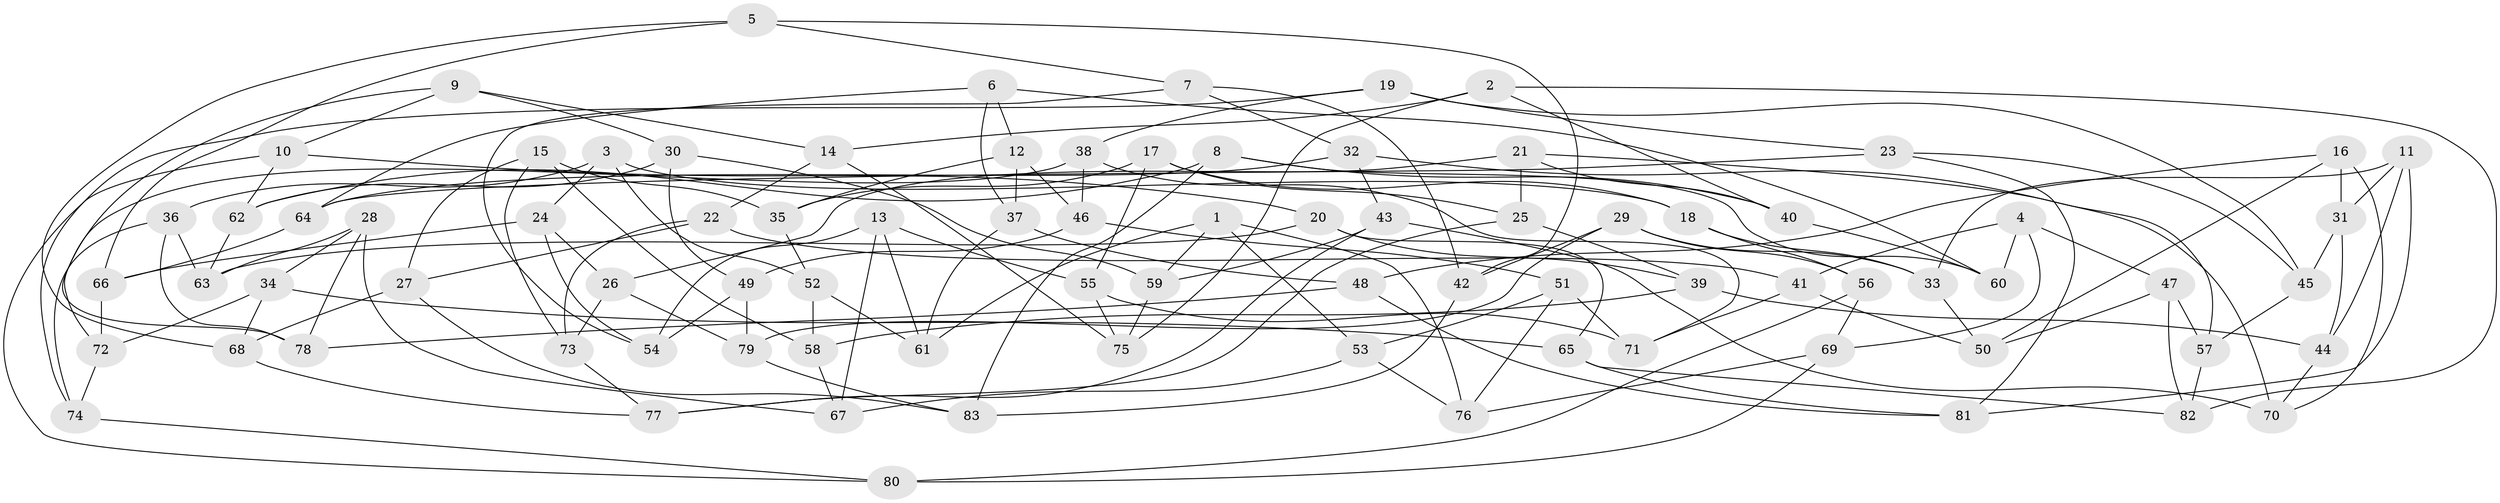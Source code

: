 // coarse degree distribution, {5: 0.20408163265306123, 6: 0.4897959183673469, 4: 0.30612244897959184}
// Generated by graph-tools (version 1.1) at 2025/42/03/06/25 10:42:19]
// undirected, 83 vertices, 166 edges
graph export_dot {
graph [start="1"]
  node [color=gray90,style=filled];
  1;
  2;
  3;
  4;
  5;
  6;
  7;
  8;
  9;
  10;
  11;
  12;
  13;
  14;
  15;
  16;
  17;
  18;
  19;
  20;
  21;
  22;
  23;
  24;
  25;
  26;
  27;
  28;
  29;
  30;
  31;
  32;
  33;
  34;
  35;
  36;
  37;
  38;
  39;
  40;
  41;
  42;
  43;
  44;
  45;
  46;
  47;
  48;
  49;
  50;
  51;
  52;
  53;
  54;
  55;
  56;
  57;
  58;
  59;
  60;
  61;
  62;
  63;
  64;
  65;
  66;
  67;
  68;
  69;
  70;
  71;
  72;
  73;
  74;
  75;
  76;
  77;
  78;
  79;
  80;
  81;
  82;
  83;
  1 -- 76;
  1 -- 53;
  1 -- 59;
  1 -- 61;
  2 -- 75;
  2 -- 82;
  2 -- 40;
  2 -- 14;
  3 -- 52;
  3 -- 36;
  3 -- 24;
  3 -- 18;
  4 -- 60;
  4 -- 47;
  4 -- 69;
  4 -- 41;
  5 -- 7;
  5 -- 68;
  5 -- 42;
  5 -- 66;
  6 -- 60;
  6 -- 12;
  6 -- 37;
  6 -- 64;
  7 -- 32;
  7 -- 42;
  7 -- 54;
  8 -- 40;
  8 -- 62;
  8 -- 83;
  8 -- 60;
  9 -- 10;
  9 -- 78;
  9 -- 14;
  9 -- 30;
  10 -- 62;
  10 -- 20;
  10 -- 80;
  11 -- 81;
  11 -- 33;
  11 -- 44;
  11 -- 31;
  12 -- 37;
  12 -- 46;
  12 -- 35;
  13 -- 67;
  13 -- 55;
  13 -- 61;
  13 -- 54;
  14 -- 22;
  14 -- 75;
  15 -- 58;
  15 -- 35;
  15 -- 27;
  15 -- 73;
  16 -- 31;
  16 -- 50;
  16 -- 48;
  16 -- 70;
  17 -- 35;
  17 -- 55;
  17 -- 18;
  17 -- 25;
  18 -- 33;
  18 -- 56;
  19 -- 74;
  19 -- 23;
  19 -- 38;
  19 -- 45;
  20 -- 63;
  20 -- 39;
  20 -- 65;
  21 -- 25;
  21 -- 26;
  21 -- 40;
  21 -- 57;
  22 -- 27;
  22 -- 41;
  22 -- 73;
  23 -- 81;
  23 -- 45;
  23 -- 64;
  24 -- 54;
  24 -- 66;
  24 -- 26;
  25 -- 39;
  25 -- 77;
  26 -- 73;
  26 -- 79;
  27 -- 68;
  27 -- 83;
  28 -- 34;
  28 -- 78;
  28 -- 67;
  28 -- 63;
  29 -- 56;
  29 -- 79;
  29 -- 42;
  29 -- 33;
  30 -- 59;
  30 -- 62;
  30 -- 49;
  31 -- 45;
  31 -- 44;
  32 -- 64;
  32 -- 70;
  32 -- 43;
  33 -- 50;
  34 -- 65;
  34 -- 72;
  34 -- 68;
  35 -- 52;
  36 -- 78;
  36 -- 74;
  36 -- 63;
  37 -- 48;
  37 -- 61;
  38 -- 71;
  38 -- 46;
  38 -- 72;
  39 -- 44;
  39 -- 58;
  40 -- 60;
  41 -- 71;
  41 -- 50;
  42 -- 83;
  43 -- 59;
  43 -- 77;
  43 -- 70;
  44 -- 70;
  45 -- 57;
  46 -- 49;
  46 -- 51;
  47 -- 50;
  47 -- 57;
  47 -- 82;
  48 -- 78;
  48 -- 81;
  49 -- 54;
  49 -- 79;
  51 -- 71;
  51 -- 76;
  51 -- 53;
  52 -- 61;
  52 -- 58;
  53 -- 76;
  53 -- 67;
  55 -- 75;
  55 -- 71;
  56 -- 69;
  56 -- 80;
  57 -- 82;
  58 -- 67;
  59 -- 75;
  62 -- 63;
  64 -- 66;
  65 -- 82;
  65 -- 81;
  66 -- 72;
  68 -- 77;
  69 -- 80;
  69 -- 76;
  72 -- 74;
  73 -- 77;
  74 -- 80;
  79 -- 83;
}
